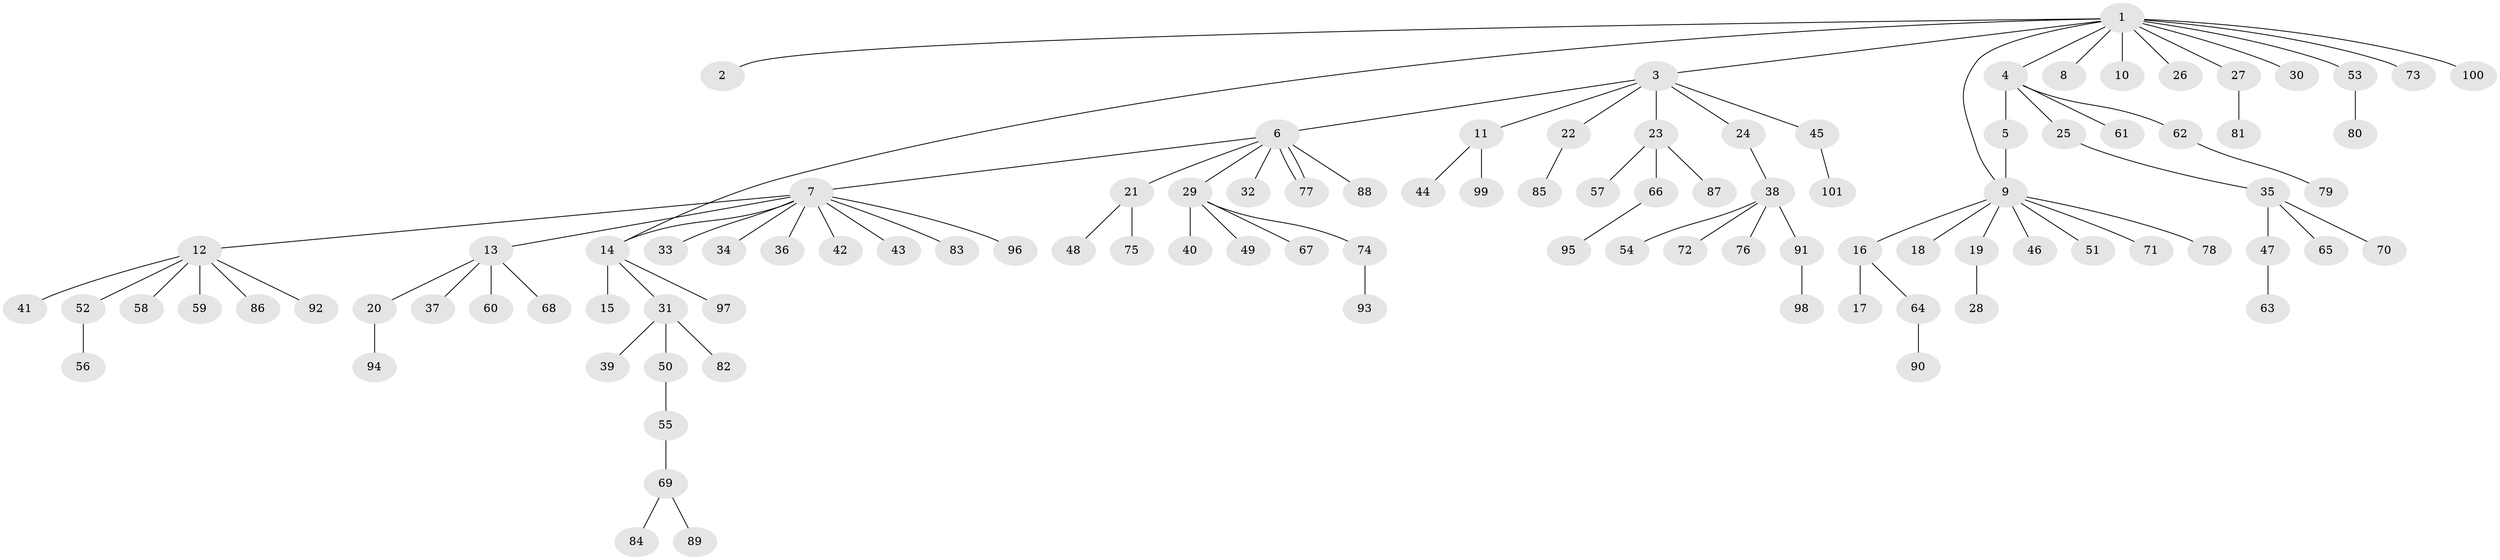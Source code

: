 // Generated by graph-tools (version 1.1) at 2025/14/03/09/25 04:14:42]
// undirected, 101 vertices, 103 edges
graph export_dot {
graph [start="1"]
  node [color=gray90,style=filled];
  1;
  2;
  3;
  4;
  5;
  6;
  7;
  8;
  9;
  10;
  11;
  12;
  13;
  14;
  15;
  16;
  17;
  18;
  19;
  20;
  21;
  22;
  23;
  24;
  25;
  26;
  27;
  28;
  29;
  30;
  31;
  32;
  33;
  34;
  35;
  36;
  37;
  38;
  39;
  40;
  41;
  42;
  43;
  44;
  45;
  46;
  47;
  48;
  49;
  50;
  51;
  52;
  53;
  54;
  55;
  56;
  57;
  58;
  59;
  60;
  61;
  62;
  63;
  64;
  65;
  66;
  67;
  68;
  69;
  70;
  71;
  72;
  73;
  74;
  75;
  76;
  77;
  78;
  79;
  80;
  81;
  82;
  83;
  84;
  85;
  86;
  87;
  88;
  89;
  90;
  91;
  92;
  93;
  94;
  95;
  96;
  97;
  98;
  99;
  100;
  101;
  1 -- 2;
  1 -- 3;
  1 -- 4;
  1 -- 8;
  1 -- 9;
  1 -- 10;
  1 -- 14;
  1 -- 26;
  1 -- 27;
  1 -- 30;
  1 -- 53;
  1 -- 73;
  1 -- 100;
  3 -- 6;
  3 -- 11;
  3 -- 22;
  3 -- 23;
  3 -- 24;
  3 -- 45;
  4 -- 5;
  4 -- 25;
  4 -- 61;
  4 -- 62;
  5 -- 9;
  6 -- 7;
  6 -- 21;
  6 -- 29;
  6 -- 32;
  6 -- 77;
  6 -- 77;
  6 -- 88;
  7 -- 12;
  7 -- 13;
  7 -- 14;
  7 -- 33;
  7 -- 34;
  7 -- 36;
  7 -- 42;
  7 -- 43;
  7 -- 83;
  7 -- 96;
  9 -- 16;
  9 -- 18;
  9 -- 19;
  9 -- 46;
  9 -- 51;
  9 -- 71;
  9 -- 78;
  11 -- 44;
  11 -- 99;
  12 -- 41;
  12 -- 52;
  12 -- 58;
  12 -- 59;
  12 -- 86;
  12 -- 92;
  13 -- 20;
  13 -- 37;
  13 -- 60;
  13 -- 68;
  14 -- 15;
  14 -- 31;
  14 -- 97;
  16 -- 17;
  16 -- 64;
  19 -- 28;
  20 -- 94;
  21 -- 48;
  21 -- 75;
  22 -- 85;
  23 -- 57;
  23 -- 66;
  23 -- 87;
  24 -- 38;
  25 -- 35;
  27 -- 81;
  29 -- 40;
  29 -- 49;
  29 -- 67;
  29 -- 74;
  31 -- 39;
  31 -- 50;
  31 -- 82;
  35 -- 47;
  35 -- 65;
  35 -- 70;
  38 -- 54;
  38 -- 72;
  38 -- 76;
  38 -- 91;
  45 -- 101;
  47 -- 63;
  50 -- 55;
  52 -- 56;
  53 -- 80;
  55 -- 69;
  62 -- 79;
  64 -- 90;
  66 -- 95;
  69 -- 84;
  69 -- 89;
  74 -- 93;
  91 -- 98;
}
